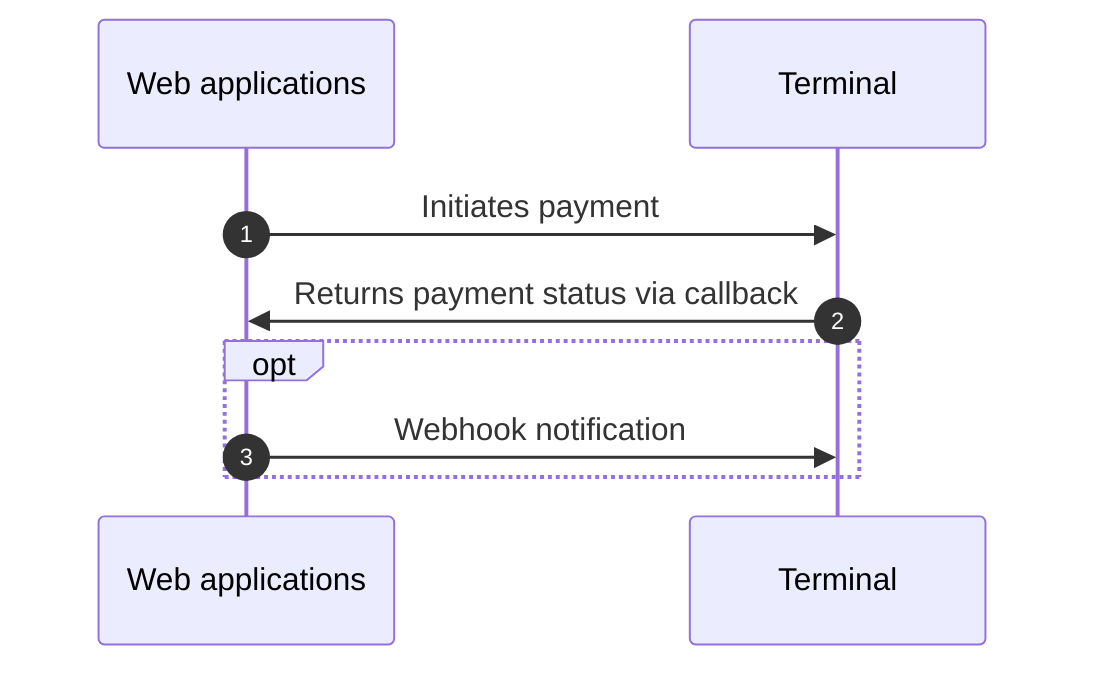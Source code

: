 sequenceDiagram

    autonumber
    participant W as Web applications 
    participant T as Terminal
   
    W->>T: Initiates payment 
    T->>W:Returns payment status via callback
    opt 
    W->>T: Webhook notification
    end